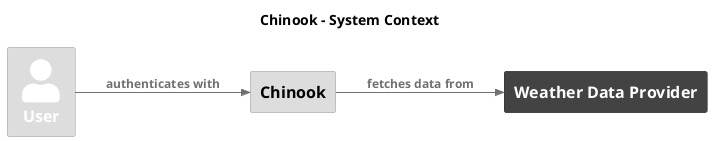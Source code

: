 @startuml
set separator none
title Chinook - System Context

left to right direction

!include <C4/C4>
!include <C4/C4_Context>

AddElementTag("Element", $bgColor="#dddddd", $borderColor="#9a9a9a", $fontColor="#000000", $sprite="", $shadowing="", $borderStyle="solid")
AddElementTag("Person", $bgColor="#dddddd", $borderColor="#9a9a9a", $fontColor="#ffffff", $sprite="", $shadowing="", $borderStyle="solid")
AddElementTag("External", $bgColor="#434343", $borderColor="#2e2e2e", $fontColor="#ffffff", $sprite="", $shadowing="", $borderStyle="solid")

AddRelTag("Relationship", $textColor="#707070", $lineColor="#707070", $lineStyle = "")

System(Chinook, "Chinook", $descr="", $tags="Element", $link="")
Person(User, "User", $descr="", $tags="Person", $link="")
System(WeatherDataProvider, "Weather Data Provider", $descr="", $tags="External", $link="")

Rel(User, Chinook, "authenticates with", $techn="", $tags="Relationship", $link="")
Rel(Chinook, WeatherDataProvider, "fetches data from", $techn="", $tags="Relationship", $link="")

hide stereotypes
@enduml